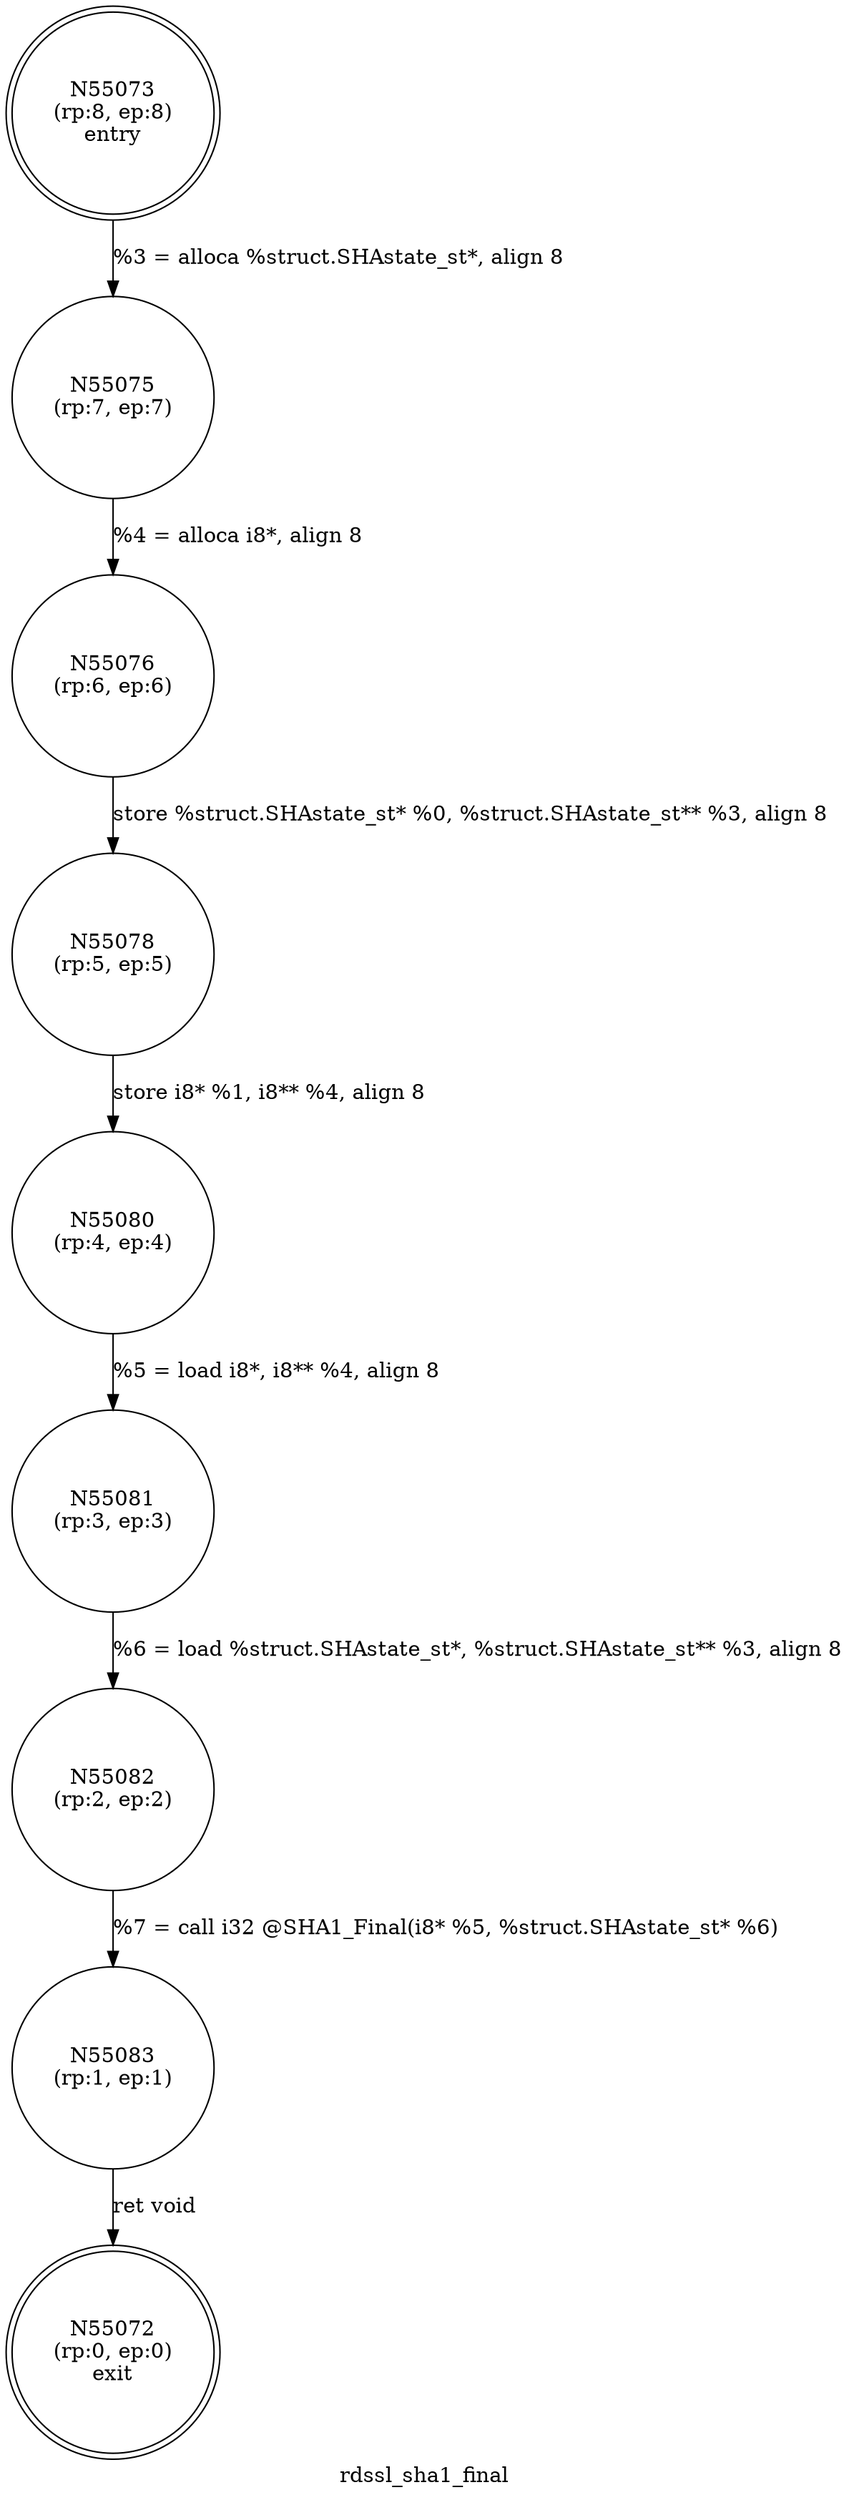 digraph rdssl_sha1_final {
label="rdssl_sha1_final"
55072 [label="N55072\n(rp:0, ep:0)\nexit", shape="doublecircle"]
55073 [label="N55073\n(rp:8, ep:8)\nentry", shape="doublecircle"]
55073 -> 55075 [label="%3 = alloca %struct.SHAstate_st*, align 8"]
55075 [label="N55075\n(rp:7, ep:7)", shape="circle"]
55075 -> 55076 [label="%4 = alloca i8*, align 8"]
55076 [label="N55076\n(rp:6, ep:6)", shape="circle"]
55076 -> 55078 [label="store %struct.SHAstate_st* %0, %struct.SHAstate_st** %3, align 8"]
55078 [label="N55078\n(rp:5, ep:5)", shape="circle"]
55078 -> 55080 [label="store i8* %1, i8** %4, align 8"]
55080 [label="N55080\n(rp:4, ep:4)", shape="circle"]
55080 -> 55081 [label="%5 = load i8*, i8** %4, align 8"]
55081 [label="N55081\n(rp:3, ep:3)", shape="circle"]
55081 -> 55082 [label="%6 = load %struct.SHAstate_st*, %struct.SHAstate_st** %3, align 8"]
55082 [label="N55082\n(rp:2, ep:2)", shape="circle"]
55082 -> 55083 [label="%7 = call i32 @SHA1_Final(i8* %5, %struct.SHAstate_st* %6)"]
55083 [label="N55083\n(rp:1, ep:1)", shape="circle"]
55083 -> 55072 [label="ret void"]
}
